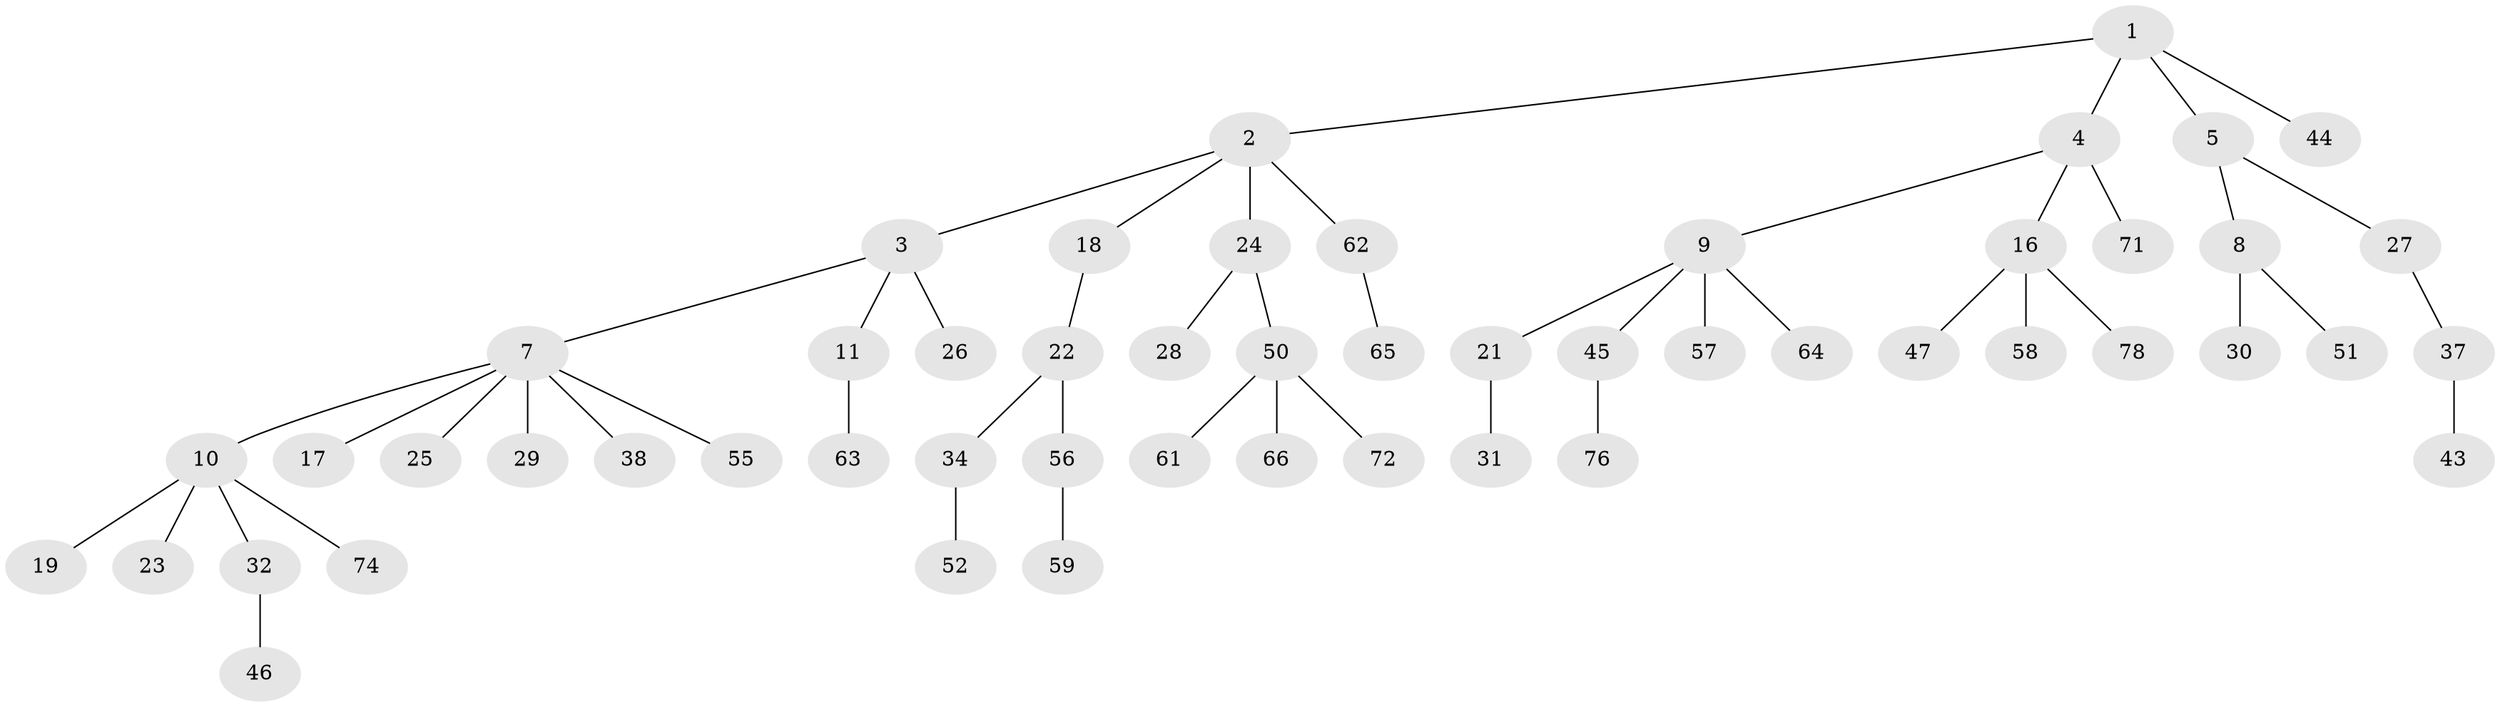 // Generated by graph-tools (version 1.1) at 2025/52/02/27/25 19:52:13]
// undirected, 53 vertices, 52 edges
graph export_dot {
graph [start="1"]
  node [color=gray90,style=filled];
  1;
  2 [super="+15"];
  3 [super="+42"];
  4 [super="+13"];
  5 [super="+6"];
  7 [super="+14"];
  8 [super="+20"];
  9 [super="+12"];
  10 [super="+36"];
  11 [super="+35"];
  16 [super="+41"];
  17 [super="+49"];
  18;
  19;
  21 [super="+70"];
  22 [super="+33"];
  23;
  24 [super="+54"];
  25;
  26;
  27 [super="+68"];
  28 [super="+75"];
  29;
  30 [super="+48"];
  31;
  32 [super="+40"];
  34;
  37 [super="+39"];
  38;
  43;
  44 [super="+67"];
  45 [super="+60"];
  46;
  47;
  50 [super="+53"];
  51;
  52;
  55;
  56;
  57;
  58;
  59;
  61;
  62;
  63;
  64;
  65 [super="+69"];
  66 [super="+73"];
  71;
  72;
  74 [super="+77"];
  76;
  78;
  1 -- 2;
  1 -- 4;
  1 -- 5;
  1 -- 44;
  2 -- 3;
  2 -- 18;
  2 -- 24;
  2 -- 62;
  3 -- 7;
  3 -- 11;
  3 -- 26;
  4 -- 9;
  4 -- 71;
  4 -- 16;
  5 -- 8;
  5 -- 27;
  7 -- 10;
  7 -- 29;
  7 -- 38;
  7 -- 17;
  7 -- 55;
  7 -- 25;
  8 -- 30;
  8 -- 51;
  9 -- 45;
  9 -- 57;
  9 -- 64;
  9 -- 21;
  10 -- 19;
  10 -- 23;
  10 -- 32;
  10 -- 74;
  11 -- 63;
  16 -- 47;
  16 -- 58;
  16 -- 78;
  18 -- 22;
  21 -- 31;
  22 -- 56;
  22 -- 34;
  24 -- 28;
  24 -- 50;
  27 -- 37;
  32 -- 46;
  34 -- 52;
  37 -- 43;
  45 -- 76;
  50 -- 61;
  50 -- 66;
  50 -- 72;
  56 -- 59;
  62 -- 65;
}
